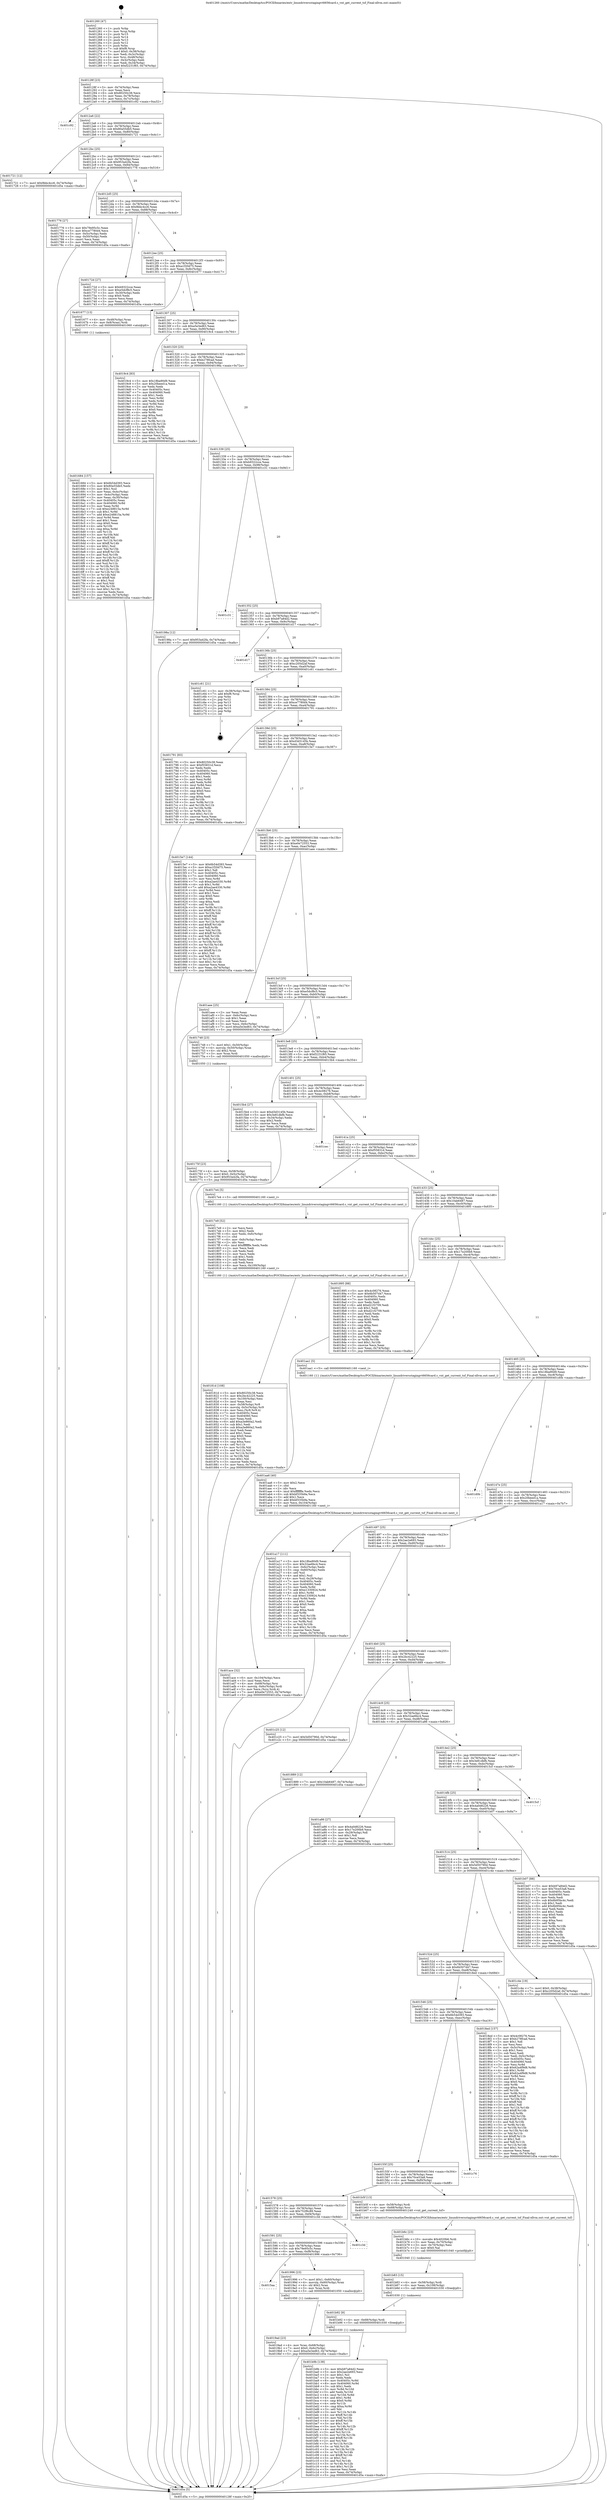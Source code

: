 digraph "0x401260" {
  label = "0x401260 (/mnt/c/Users/mathe/Desktop/tcc/POCII/binaries/extr_linuxdriversstagingvt6656card.c_vnt_get_current_tsf_Final-ollvm.out::main(0))"
  labelloc = "t"
  node[shape=record]

  Entry [label="",width=0.3,height=0.3,shape=circle,fillcolor=black,style=filled]
  "0x40128f" [label="{
     0x40128f [23]\l
     | [instrs]\l
     &nbsp;&nbsp;0x40128f \<+3\>: mov -0x74(%rbp),%eax\l
     &nbsp;&nbsp;0x401292 \<+2\>: mov %eax,%ecx\l
     &nbsp;&nbsp;0x401294 \<+6\>: sub $0x80250c38,%ecx\l
     &nbsp;&nbsp;0x40129a \<+3\>: mov %eax,-0x78(%rbp)\l
     &nbsp;&nbsp;0x40129d \<+3\>: mov %ecx,-0x7c(%rbp)\l
     &nbsp;&nbsp;0x4012a0 \<+6\>: je 0000000000401c92 \<main+0xa32\>\l
  }"]
  "0x401c92" [label="{
     0x401c92\l
  }", style=dashed]
  "0x4012a6" [label="{
     0x4012a6 [22]\l
     | [instrs]\l
     &nbsp;&nbsp;0x4012a6 \<+5\>: jmp 00000000004012ab \<main+0x4b\>\l
     &nbsp;&nbsp;0x4012ab \<+3\>: mov -0x78(%rbp),%eax\l
     &nbsp;&nbsp;0x4012ae \<+5\>: sub $0x80a55db5,%eax\l
     &nbsp;&nbsp;0x4012b3 \<+3\>: mov %eax,-0x80(%rbp)\l
     &nbsp;&nbsp;0x4012b6 \<+6\>: je 0000000000401721 \<main+0x4c1\>\l
  }"]
  Exit [label="",width=0.3,height=0.3,shape=circle,fillcolor=black,style=filled,peripheries=2]
  "0x401721" [label="{
     0x401721 [12]\l
     | [instrs]\l
     &nbsp;&nbsp;0x401721 \<+7\>: movl $0x9bbc4cc6,-0x74(%rbp)\l
     &nbsp;&nbsp;0x401728 \<+5\>: jmp 0000000000401d5a \<main+0xafa\>\l
  }"]
  "0x4012bc" [label="{
     0x4012bc [25]\l
     | [instrs]\l
     &nbsp;&nbsp;0x4012bc \<+5\>: jmp 00000000004012c1 \<main+0x61\>\l
     &nbsp;&nbsp;0x4012c1 \<+3\>: mov -0x78(%rbp),%eax\l
     &nbsp;&nbsp;0x4012c4 \<+5\>: sub $0x953a42fa,%eax\l
     &nbsp;&nbsp;0x4012c9 \<+6\>: mov %eax,-0x84(%rbp)\l
     &nbsp;&nbsp;0x4012cf \<+6\>: je 0000000000401776 \<main+0x516\>\l
  }"]
  "0x401b9b" [label="{
     0x401b9b [138]\l
     | [instrs]\l
     &nbsp;&nbsp;0x401b9b \<+5\>: mov $0xb97a84d2,%eax\l
     &nbsp;&nbsp;0x401ba0 \<+5\>: mov $0x2ae2e693,%esi\l
     &nbsp;&nbsp;0x401ba5 \<+2\>: mov $0x1,%cl\l
     &nbsp;&nbsp;0x401ba7 \<+2\>: xor %edx,%edx\l
     &nbsp;&nbsp;0x401ba9 \<+8\>: mov 0x40405c,%r8d\l
     &nbsp;&nbsp;0x401bb1 \<+8\>: mov 0x404060,%r9d\l
     &nbsp;&nbsp;0x401bb9 \<+3\>: sub $0x1,%edx\l
     &nbsp;&nbsp;0x401bbc \<+3\>: mov %r8d,%r10d\l
     &nbsp;&nbsp;0x401bbf \<+3\>: add %edx,%r10d\l
     &nbsp;&nbsp;0x401bc2 \<+4\>: imul %r10d,%r8d\l
     &nbsp;&nbsp;0x401bc6 \<+4\>: and $0x1,%r8d\l
     &nbsp;&nbsp;0x401bca \<+4\>: cmp $0x0,%r8d\l
     &nbsp;&nbsp;0x401bce \<+4\>: sete %r11b\l
     &nbsp;&nbsp;0x401bd2 \<+4\>: cmp $0xa,%r9d\l
     &nbsp;&nbsp;0x401bd6 \<+3\>: setl %bl\l
     &nbsp;&nbsp;0x401bd9 \<+3\>: mov %r11b,%r14b\l
     &nbsp;&nbsp;0x401bdc \<+4\>: xor $0xff,%r14b\l
     &nbsp;&nbsp;0x401be0 \<+3\>: mov %bl,%r15b\l
     &nbsp;&nbsp;0x401be3 \<+4\>: xor $0xff,%r15b\l
     &nbsp;&nbsp;0x401be7 \<+3\>: xor $0x1,%cl\l
     &nbsp;&nbsp;0x401bea \<+3\>: mov %r14b,%r12b\l
     &nbsp;&nbsp;0x401bed \<+4\>: and $0xff,%r12b\l
     &nbsp;&nbsp;0x401bf1 \<+3\>: and %cl,%r11b\l
     &nbsp;&nbsp;0x401bf4 \<+3\>: mov %r15b,%r13b\l
     &nbsp;&nbsp;0x401bf7 \<+4\>: and $0xff,%r13b\l
     &nbsp;&nbsp;0x401bfb \<+2\>: and %cl,%bl\l
     &nbsp;&nbsp;0x401bfd \<+3\>: or %r11b,%r12b\l
     &nbsp;&nbsp;0x401c00 \<+3\>: or %bl,%r13b\l
     &nbsp;&nbsp;0x401c03 \<+3\>: xor %r13b,%r12b\l
     &nbsp;&nbsp;0x401c06 \<+3\>: or %r15b,%r14b\l
     &nbsp;&nbsp;0x401c09 \<+4\>: xor $0xff,%r14b\l
     &nbsp;&nbsp;0x401c0d \<+3\>: or $0x1,%cl\l
     &nbsp;&nbsp;0x401c10 \<+3\>: and %cl,%r14b\l
     &nbsp;&nbsp;0x401c13 \<+3\>: or %r14b,%r12b\l
     &nbsp;&nbsp;0x401c16 \<+4\>: test $0x1,%r12b\l
     &nbsp;&nbsp;0x401c1a \<+3\>: cmovne %esi,%eax\l
     &nbsp;&nbsp;0x401c1d \<+3\>: mov %eax,-0x74(%rbp)\l
     &nbsp;&nbsp;0x401c20 \<+5\>: jmp 0000000000401d5a \<main+0xafa\>\l
  }"]
  "0x401776" [label="{
     0x401776 [27]\l
     | [instrs]\l
     &nbsp;&nbsp;0x401776 \<+5\>: mov $0x79e95c5c,%eax\l
     &nbsp;&nbsp;0x40177b \<+5\>: mov $0xce7780d4,%ecx\l
     &nbsp;&nbsp;0x401780 \<+3\>: mov -0x5c(%rbp),%edx\l
     &nbsp;&nbsp;0x401783 \<+3\>: cmp -0x50(%rbp),%edx\l
     &nbsp;&nbsp;0x401786 \<+3\>: cmovl %ecx,%eax\l
     &nbsp;&nbsp;0x401789 \<+3\>: mov %eax,-0x74(%rbp)\l
     &nbsp;&nbsp;0x40178c \<+5\>: jmp 0000000000401d5a \<main+0xafa\>\l
  }"]
  "0x4012d5" [label="{
     0x4012d5 [25]\l
     | [instrs]\l
     &nbsp;&nbsp;0x4012d5 \<+5\>: jmp 00000000004012da \<main+0x7a\>\l
     &nbsp;&nbsp;0x4012da \<+3\>: mov -0x78(%rbp),%eax\l
     &nbsp;&nbsp;0x4012dd \<+5\>: sub $0x9bbc4cc6,%eax\l
     &nbsp;&nbsp;0x4012e2 \<+6\>: mov %eax,-0x88(%rbp)\l
     &nbsp;&nbsp;0x4012e8 \<+6\>: je 000000000040172d \<main+0x4cd\>\l
  }"]
  "0x401b92" [label="{
     0x401b92 [9]\l
     | [instrs]\l
     &nbsp;&nbsp;0x401b92 \<+4\>: mov -0x68(%rbp),%rdi\l
     &nbsp;&nbsp;0x401b96 \<+5\>: call 0000000000401030 \<free@plt\>\l
     | [calls]\l
     &nbsp;&nbsp;0x401030 \{1\} (unknown)\l
  }"]
  "0x40172d" [label="{
     0x40172d [27]\l
     | [instrs]\l
     &nbsp;&nbsp;0x40172d \<+5\>: mov $0xb9322cce,%eax\l
     &nbsp;&nbsp;0x401732 \<+5\>: mov $0xe5dcf8c5,%ecx\l
     &nbsp;&nbsp;0x401737 \<+3\>: mov -0x30(%rbp),%edx\l
     &nbsp;&nbsp;0x40173a \<+3\>: cmp $0x0,%edx\l
     &nbsp;&nbsp;0x40173d \<+3\>: cmove %ecx,%eax\l
     &nbsp;&nbsp;0x401740 \<+3\>: mov %eax,-0x74(%rbp)\l
     &nbsp;&nbsp;0x401743 \<+5\>: jmp 0000000000401d5a \<main+0xafa\>\l
  }"]
  "0x4012ee" [label="{
     0x4012ee [25]\l
     | [instrs]\l
     &nbsp;&nbsp;0x4012ee \<+5\>: jmp 00000000004012f3 \<main+0x93\>\l
     &nbsp;&nbsp;0x4012f3 \<+3\>: mov -0x78(%rbp),%eax\l
     &nbsp;&nbsp;0x4012f6 \<+5\>: sub $0xa1f20d75,%eax\l
     &nbsp;&nbsp;0x4012fb \<+6\>: mov %eax,-0x8c(%rbp)\l
     &nbsp;&nbsp;0x401301 \<+6\>: je 0000000000401677 \<main+0x417\>\l
  }"]
  "0x401b83" [label="{
     0x401b83 [15]\l
     | [instrs]\l
     &nbsp;&nbsp;0x401b83 \<+4\>: mov -0x58(%rbp),%rdi\l
     &nbsp;&nbsp;0x401b87 \<+6\>: mov %eax,-0x108(%rbp)\l
     &nbsp;&nbsp;0x401b8d \<+5\>: call 0000000000401030 \<free@plt\>\l
     | [calls]\l
     &nbsp;&nbsp;0x401030 \{1\} (unknown)\l
  }"]
  "0x401677" [label="{
     0x401677 [13]\l
     | [instrs]\l
     &nbsp;&nbsp;0x401677 \<+4\>: mov -0x48(%rbp),%rax\l
     &nbsp;&nbsp;0x40167b \<+4\>: mov 0x8(%rax),%rdi\l
     &nbsp;&nbsp;0x40167f \<+5\>: call 0000000000401060 \<atoi@plt\>\l
     | [calls]\l
     &nbsp;&nbsp;0x401060 \{1\} (unknown)\l
  }"]
  "0x401307" [label="{
     0x401307 [25]\l
     | [instrs]\l
     &nbsp;&nbsp;0x401307 \<+5\>: jmp 000000000040130c \<main+0xac\>\l
     &nbsp;&nbsp;0x40130c \<+3\>: mov -0x78(%rbp),%eax\l
     &nbsp;&nbsp;0x40130f \<+5\>: sub $0xa5e3ed63,%eax\l
     &nbsp;&nbsp;0x401314 \<+6\>: mov %eax,-0x90(%rbp)\l
     &nbsp;&nbsp;0x40131a \<+6\>: je 00000000004019c4 \<main+0x764\>\l
  }"]
  "0x401b6c" [label="{
     0x401b6c [23]\l
     | [instrs]\l
     &nbsp;&nbsp;0x401b6c \<+10\>: movabs $0x4020b6,%rdi\l
     &nbsp;&nbsp;0x401b76 \<+3\>: mov %eax,-0x70(%rbp)\l
     &nbsp;&nbsp;0x401b79 \<+3\>: mov -0x70(%rbp),%esi\l
     &nbsp;&nbsp;0x401b7c \<+2\>: mov $0x0,%al\l
     &nbsp;&nbsp;0x401b7e \<+5\>: call 0000000000401040 \<printf@plt\>\l
     | [calls]\l
     &nbsp;&nbsp;0x401040 \{1\} (unknown)\l
  }"]
  "0x4019c4" [label="{
     0x4019c4 [83]\l
     | [instrs]\l
     &nbsp;&nbsp;0x4019c4 \<+5\>: mov $0x18ba90d9,%eax\l
     &nbsp;&nbsp;0x4019c9 \<+5\>: mov $0x20beed1a,%ecx\l
     &nbsp;&nbsp;0x4019ce \<+2\>: xor %edx,%edx\l
     &nbsp;&nbsp;0x4019d0 \<+7\>: mov 0x40405c,%esi\l
     &nbsp;&nbsp;0x4019d7 \<+7\>: mov 0x404060,%edi\l
     &nbsp;&nbsp;0x4019de \<+3\>: sub $0x1,%edx\l
     &nbsp;&nbsp;0x4019e1 \<+3\>: mov %esi,%r8d\l
     &nbsp;&nbsp;0x4019e4 \<+3\>: add %edx,%r8d\l
     &nbsp;&nbsp;0x4019e7 \<+4\>: imul %r8d,%esi\l
     &nbsp;&nbsp;0x4019eb \<+3\>: and $0x1,%esi\l
     &nbsp;&nbsp;0x4019ee \<+3\>: cmp $0x0,%esi\l
     &nbsp;&nbsp;0x4019f1 \<+4\>: sete %r9b\l
     &nbsp;&nbsp;0x4019f5 \<+3\>: cmp $0xa,%edi\l
     &nbsp;&nbsp;0x4019f8 \<+4\>: setl %r10b\l
     &nbsp;&nbsp;0x4019fc \<+3\>: mov %r9b,%r11b\l
     &nbsp;&nbsp;0x4019ff \<+3\>: and %r10b,%r11b\l
     &nbsp;&nbsp;0x401a02 \<+3\>: xor %r10b,%r9b\l
     &nbsp;&nbsp;0x401a05 \<+3\>: or %r9b,%r11b\l
     &nbsp;&nbsp;0x401a08 \<+4\>: test $0x1,%r11b\l
     &nbsp;&nbsp;0x401a0c \<+3\>: cmovne %ecx,%eax\l
     &nbsp;&nbsp;0x401a0f \<+3\>: mov %eax,-0x74(%rbp)\l
     &nbsp;&nbsp;0x401a12 \<+5\>: jmp 0000000000401d5a \<main+0xafa\>\l
  }"]
  "0x401320" [label="{
     0x401320 [25]\l
     | [instrs]\l
     &nbsp;&nbsp;0x401320 \<+5\>: jmp 0000000000401325 \<main+0xc5\>\l
     &nbsp;&nbsp;0x401325 \<+3\>: mov -0x78(%rbp),%eax\l
     &nbsp;&nbsp;0x401328 \<+5\>: sub $0xb278fcad,%eax\l
     &nbsp;&nbsp;0x40132d \<+6\>: mov %eax,-0x94(%rbp)\l
     &nbsp;&nbsp;0x401333 \<+6\>: je 000000000040198a \<main+0x72a\>\l
  }"]
  "0x401ace" [label="{
     0x401ace [32]\l
     | [instrs]\l
     &nbsp;&nbsp;0x401ace \<+6\>: mov -0x104(%rbp),%ecx\l
     &nbsp;&nbsp;0x401ad4 \<+3\>: imul %eax,%ecx\l
     &nbsp;&nbsp;0x401ad7 \<+4\>: mov -0x68(%rbp),%rsi\l
     &nbsp;&nbsp;0x401adb \<+4\>: movslq -0x6c(%rbp),%rdi\l
     &nbsp;&nbsp;0x401adf \<+3\>: mov %ecx,(%rsi,%rdi,4)\l
     &nbsp;&nbsp;0x401ae2 \<+7\>: movl $0xe0e72553,-0x74(%rbp)\l
     &nbsp;&nbsp;0x401ae9 \<+5\>: jmp 0000000000401d5a \<main+0xafa\>\l
  }"]
  "0x40198a" [label="{
     0x40198a [12]\l
     | [instrs]\l
     &nbsp;&nbsp;0x40198a \<+7\>: movl $0x953a42fa,-0x74(%rbp)\l
     &nbsp;&nbsp;0x401991 \<+5\>: jmp 0000000000401d5a \<main+0xafa\>\l
  }"]
  "0x401339" [label="{
     0x401339 [25]\l
     | [instrs]\l
     &nbsp;&nbsp;0x401339 \<+5\>: jmp 000000000040133e \<main+0xde\>\l
     &nbsp;&nbsp;0x40133e \<+3\>: mov -0x78(%rbp),%eax\l
     &nbsp;&nbsp;0x401341 \<+5\>: sub $0xb9322cce,%eax\l
     &nbsp;&nbsp;0x401346 \<+6\>: mov %eax,-0x98(%rbp)\l
     &nbsp;&nbsp;0x40134c \<+6\>: je 0000000000401c31 \<main+0x9d1\>\l
  }"]
  "0x401aa6" [label="{
     0x401aa6 [40]\l
     | [instrs]\l
     &nbsp;&nbsp;0x401aa6 \<+5\>: mov $0x2,%ecx\l
     &nbsp;&nbsp;0x401aab \<+1\>: cltd\l
     &nbsp;&nbsp;0x401aac \<+2\>: idiv %ecx\l
     &nbsp;&nbsp;0x401aae \<+6\>: imul $0xfffffffe,%edx,%ecx\l
     &nbsp;&nbsp;0x401ab4 \<+6\>: sub $0xbf335b9a,%ecx\l
     &nbsp;&nbsp;0x401aba \<+3\>: add $0x1,%ecx\l
     &nbsp;&nbsp;0x401abd \<+6\>: add $0xbf335b9a,%ecx\l
     &nbsp;&nbsp;0x401ac3 \<+6\>: mov %ecx,-0x104(%rbp)\l
     &nbsp;&nbsp;0x401ac9 \<+5\>: call 0000000000401160 \<next_i\>\l
     | [calls]\l
     &nbsp;&nbsp;0x401160 \{1\} (/mnt/c/Users/mathe/Desktop/tcc/POCII/binaries/extr_linuxdriversstagingvt6656card.c_vnt_get_current_tsf_Final-ollvm.out::next_i)\l
  }"]
  "0x401c31" [label="{
     0x401c31\l
  }", style=dashed]
  "0x401352" [label="{
     0x401352 [25]\l
     | [instrs]\l
     &nbsp;&nbsp;0x401352 \<+5\>: jmp 0000000000401357 \<main+0xf7\>\l
     &nbsp;&nbsp;0x401357 \<+3\>: mov -0x78(%rbp),%eax\l
     &nbsp;&nbsp;0x40135a \<+5\>: sub $0xb97a84d2,%eax\l
     &nbsp;&nbsp;0x40135f \<+6\>: mov %eax,-0x9c(%rbp)\l
     &nbsp;&nbsp;0x401365 \<+6\>: je 0000000000401d17 \<main+0xab7\>\l
  }"]
  "0x4019ad" [label="{
     0x4019ad [23]\l
     | [instrs]\l
     &nbsp;&nbsp;0x4019ad \<+4\>: mov %rax,-0x68(%rbp)\l
     &nbsp;&nbsp;0x4019b1 \<+7\>: movl $0x0,-0x6c(%rbp)\l
     &nbsp;&nbsp;0x4019b8 \<+7\>: movl $0xa5e3ed63,-0x74(%rbp)\l
     &nbsp;&nbsp;0x4019bf \<+5\>: jmp 0000000000401d5a \<main+0xafa\>\l
  }"]
  "0x401d17" [label="{
     0x401d17\l
  }", style=dashed]
  "0x40136b" [label="{
     0x40136b [25]\l
     | [instrs]\l
     &nbsp;&nbsp;0x40136b \<+5\>: jmp 0000000000401370 \<main+0x110\>\l
     &nbsp;&nbsp;0x401370 \<+3\>: mov -0x78(%rbp),%eax\l
     &nbsp;&nbsp;0x401373 \<+5\>: sub $0xc205d2af,%eax\l
     &nbsp;&nbsp;0x401378 \<+6\>: mov %eax,-0xa0(%rbp)\l
     &nbsp;&nbsp;0x40137e \<+6\>: je 0000000000401c61 \<main+0xa01\>\l
  }"]
  "0x4015aa" [label="{
     0x4015aa\l
  }", style=dashed]
  "0x401c61" [label="{
     0x401c61 [21]\l
     | [instrs]\l
     &nbsp;&nbsp;0x401c61 \<+3\>: mov -0x38(%rbp),%eax\l
     &nbsp;&nbsp;0x401c64 \<+7\>: add $0xf8,%rsp\l
     &nbsp;&nbsp;0x401c6b \<+1\>: pop %rbx\l
     &nbsp;&nbsp;0x401c6c \<+2\>: pop %r12\l
     &nbsp;&nbsp;0x401c6e \<+2\>: pop %r13\l
     &nbsp;&nbsp;0x401c70 \<+2\>: pop %r14\l
     &nbsp;&nbsp;0x401c72 \<+2\>: pop %r15\l
     &nbsp;&nbsp;0x401c74 \<+1\>: pop %rbp\l
     &nbsp;&nbsp;0x401c75 \<+1\>: ret\l
  }"]
  "0x401384" [label="{
     0x401384 [25]\l
     | [instrs]\l
     &nbsp;&nbsp;0x401384 \<+5\>: jmp 0000000000401389 \<main+0x129\>\l
     &nbsp;&nbsp;0x401389 \<+3\>: mov -0x78(%rbp),%eax\l
     &nbsp;&nbsp;0x40138c \<+5\>: sub $0xce7780d4,%eax\l
     &nbsp;&nbsp;0x401391 \<+6\>: mov %eax,-0xa4(%rbp)\l
     &nbsp;&nbsp;0x401397 \<+6\>: je 0000000000401791 \<main+0x531\>\l
  }"]
  "0x401996" [label="{
     0x401996 [23]\l
     | [instrs]\l
     &nbsp;&nbsp;0x401996 \<+7\>: movl $0x1,-0x60(%rbp)\l
     &nbsp;&nbsp;0x40199d \<+4\>: movslq -0x60(%rbp),%rax\l
     &nbsp;&nbsp;0x4019a1 \<+4\>: shl $0x2,%rax\l
     &nbsp;&nbsp;0x4019a5 \<+3\>: mov %rax,%rdi\l
     &nbsp;&nbsp;0x4019a8 \<+5\>: call 0000000000401050 \<malloc@plt\>\l
     | [calls]\l
     &nbsp;&nbsp;0x401050 \{1\} (unknown)\l
  }"]
  "0x401791" [label="{
     0x401791 [83]\l
     | [instrs]\l
     &nbsp;&nbsp;0x401791 \<+5\>: mov $0x80250c38,%eax\l
     &nbsp;&nbsp;0x401796 \<+5\>: mov $0xf55831d,%ecx\l
     &nbsp;&nbsp;0x40179b \<+2\>: xor %edx,%edx\l
     &nbsp;&nbsp;0x40179d \<+7\>: mov 0x40405c,%esi\l
     &nbsp;&nbsp;0x4017a4 \<+7\>: mov 0x404060,%edi\l
     &nbsp;&nbsp;0x4017ab \<+3\>: sub $0x1,%edx\l
     &nbsp;&nbsp;0x4017ae \<+3\>: mov %esi,%r8d\l
     &nbsp;&nbsp;0x4017b1 \<+3\>: add %edx,%r8d\l
     &nbsp;&nbsp;0x4017b4 \<+4\>: imul %r8d,%esi\l
     &nbsp;&nbsp;0x4017b8 \<+3\>: and $0x1,%esi\l
     &nbsp;&nbsp;0x4017bb \<+3\>: cmp $0x0,%esi\l
     &nbsp;&nbsp;0x4017be \<+4\>: sete %r9b\l
     &nbsp;&nbsp;0x4017c2 \<+3\>: cmp $0xa,%edi\l
     &nbsp;&nbsp;0x4017c5 \<+4\>: setl %r10b\l
     &nbsp;&nbsp;0x4017c9 \<+3\>: mov %r9b,%r11b\l
     &nbsp;&nbsp;0x4017cc \<+3\>: and %r10b,%r11b\l
     &nbsp;&nbsp;0x4017cf \<+3\>: xor %r10b,%r9b\l
     &nbsp;&nbsp;0x4017d2 \<+3\>: or %r9b,%r11b\l
     &nbsp;&nbsp;0x4017d5 \<+4\>: test $0x1,%r11b\l
     &nbsp;&nbsp;0x4017d9 \<+3\>: cmovne %ecx,%eax\l
     &nbsp;&nbsp;0x4017dc \<+3\>: mov %eax,-0x74(%rbp)\l
     &nbsp;&nbsp;0x4017df \<+5\>: jmp 0000000000401d5a \<main+0xafa\>\l
  }"]
  "0x40139d" [label="{
     0x40139d [25]\l
     | [instrs]\l
     &nbsp;&nbsp;0x40139d \<+5\>: jmp 00000000004013a2 \<main+0x142\>\l
     &nbsp;&nbsp;0x4013a2 \<+3\>: mov -0x78(%rbp),%eax\l
     &nbsp;&nbsp;0x4013a5 \<+5\>: sub $0xd3d3145b,%eax\l
     &nbsp;&nbsp;0x4013aa \<+6\>: mov %eax,-0xa8(%rbp)\l
     &nbsp;&nbsp;0x4013b0 \<+6\>: je 00000000004015e7 \<main+0x387\>\l
  }"]
  "0x401591" [label="{
     0x401591 [25]\l
     | [instrs]\l
     &nbsp;&nbsp;0x401591 \<+5\>: jmp 0000000000401596 \<main+0x336\>\l
     &nbsp;&nbsp;0x401596 \<+3\>: mov -0x78(%rbp),%eax\l
     &nbsp;&nbsp;0x401599 \<+5\>: sub $0x79e95c5c,%eax\l
     &nbsp;&nbsp;0x40159e \<+6\>: mov %eax,-0xf8(%rbp)\l
     &nbsp;&nbsp;0x4015a4 \<+6\>: je 0000000000401996 \<main+0x736\>\l
  }"]
  "0x4015e7" [label="{
     0x4015e7 [144]\l
     | [instrs]\l
     &nbsp;&nbsp;0x4015e7 \<+5\>: mov $0x6b54d393,%eax\l
     &nbsp;&nbsp;0x4015ec \<+5\>: mov $0xa1f20d75,%ecx\l
     &nbsp;&nbsp;0x4015f1 \<+2\>: mov $0x1,%dl\l
     &nbsp;&nbsp;0x4015f3 \<+7\>: mov 0x40405c,%esi\l
     &nbsp;&nbsp;0x4015fa \<+7\>: mov 0x404060,%edi\l
     &nbsp;&nbsp;0x401601 \<+3\>: mov %esi,%r8d\l
     &nbsp;&nbsp;0x401604 \<+7\>: sub $0xa2ae4330,%r8d\l
     &nbsp;&nbsp;0x40160b \<+4\>: sub $0x1,%r8d\l
     &nbsp;&nbsp;0x40160f \<+7\>: add $0xa2ae4330,%r8d\l
     &nbsp;&nbsp;0x401616 \<+4\>: imul %r8d,%esi\l
     &nbsp;&nbsp;0x40161a \<+3\>: and $0x1,%esi\l
     &nbsp;&nbsp;0x40161d \<+3\>: cmp $0x0,%esi\l
     &nbsp;&nbsp;0x401620 \<+4\>: sete %r9b\l
     &nbsp;&nbsp;0x401624 \<+3\>: cmp $0xa,%edi\l
     &nbsp;&nbsp;0x401627 \<+4\>: setl %r10b\l
     &nbsp;&nbsp;0x40162b \<+3\>: mov %r9b,%r11b\l
     &nbsp;&nbsp;0x40162e \<+4\>: xor $0xff,%r11b\l
     &nbsp;&nbsp;0x401632 \<+3\>: mov %r10b,%bl\l
     &nbsp;&nbsp;0x401635 \<+3\>: xor $0xff,%bl\l
     &nbsp;&nbsp;0x401638 \<+3\>: xor $0x1,%dl\l
     &nbsp;&nbsp;0x40163b \<+3\>: mov %r11b,%r14b\l
     &nbsp;&nbsp;0x40163e \<+4\>: and $0xff,%r14b\l
     &nbsp;&nbsp;0x401642 \<+3\>: and %dl,%r9b\l
     &nbsp;&nbsp;0x401645 \<+3\>: mov %bl,%r15b\l
     &nbsp;&nbsp;0x401648 \<+4\>: and $0xff,%r15b\l
     &nbsp;&nbsp;0x40164c \<+3\>: and %dl,%r10b\l
     &nbsp;&nbsp;0x40164f \<+3\>: or %r9b,%r14b\l
     &nbsp;&nbsp;0x401652 \<+3\>: or %r10b,%r15b\l
     &nbsp;&nbsp;0x401655 \<+3\>: xor %r15b,%r14b\l
     &nbsp;&nbsp;0x401658 \<+3\>: or %bl,%r11b\l
     &nbsp;&nbsp;0x40165b \<+4\>: xor $0xff,%r11b\l
     &nbsp;&nbsp;0x40165f \<+3\>: or $0x1,%dl\l
     &nbsp;&nbsp;0x401662 \<+3\>: and %dl,%r11b\l
     &nbsp;&nbsp;0x401665 \<+3\>: or %r11b,%r14b\l
     &nbsp;&nbsp;0x401668 \<+4\>: test $0x1,%r14b\l
     &nbsp;&nbsp;0x40166c \<+3\>: cmovne %ecx,%eax\l
     &nbsp;&nbsp;0x40166f \<+3\>: mov %eax,-0x74(%rbp)\l
     &nbsp;&nbsp;0x401672 \<+5\>: jmp 0000000000401d5a \<main+0xafa\>\l
  }"]
  "0x4013b6" [label="{
     0x4013b6 [25]\l
     | [instrs]\l
     &nbsp;&nbsp;0x4013b6 \<+5\>: jmp 00000000004013bb \<main+0x15b\>\l
     &nbsp;&nbsp;0x4013bb \<+3\>: mov -0x78(%rbp),%eax\l
     &nbsp;&nbsp;0x4013be \<+5\>: sub $0xe0e72553,%eax\l
     &nbsp;&nbsp;0x4013c3 \<+6\>: mov %eax,-0xac(%rbp)\l
     &nbsp;&nbsp;0x4013c9 \<+6\>: je 0000000000401aee \<main+0x88e\>\l
  }"]
  "0x401c3d" [label="{
     0x401c3d\l
  }", style=dashed]
  "0x401aee" [label="{
     0x401aee [25]\l
     | [instrs]\l
     &nbsp;&nbsp;0x401aee \<+2\>: xor %eax,%eax\l
     &nbsp;&nbsp;0x401af0 \<+3\>: mov -0x6c(%rbp),%ecx\l
     &nbsp;&nbsp;0x401af3 \<+3\>: sub $0x1,%eax\l
     &nbsp;&nbsp;0x401af6 \<+2\>: sub %eax,%ecx\l
     &nbsp;&nbsp;0x401af8 \<+3\>: mov %ecx,-0x6c(%rbp)\l
     &nbsp;&nbsp;0x401afb \<+7\>: movl $0xa5e3ed63,-0x74(%rbp)\l
     &nbsp;&nbsp;0x401b02 \<+5\>: jmp 0000000000401d5a \<main+0xafa\>\l
  }"]
  "0x4013cf" [label="{
     0x4013cf [25]\l
     | [instrs]\l
     &nbsp;&nbsp;0x4013cf \<+5\>: jmp 00000000004013d4 \<main+0x174\>\l
     &nbsp;&nbsp;0x4013d4 \<+3\>: mov -0x78(%rbp),%eax\l
     &nbsp;&nbsp;0x4013d7 \<+5\>: sub $0xe5dcf8c5,%eax\l
     &nbsp;&nbsp;0x4013dc \<+6\>: mov %eax,-0xb0(%rbp)\l
     &nbsp;&nbsp;0x4013e2 \<+6\>: je 0000000000401748 \<main+0x4e8\>\l
  }"]
  "0x401578" [label="{
     0x401578 [25]\l
     | [instrs]\l
     &nbsp;&nbsp;0x401578 \<+5\>: jmp 000000000040157d \<main+0x31d\>\l
     &nbsp;&nbsp;0x40157d \<+3\>: mov -0x78(%rbp),%eax\l
     &nbsp;&nbsp;0x401580 \<+5\>: sub $0x752f6c89,%eax\l
     &nbsp;&nbsp;0x401585 \<+6\>: mov %eax,-0xf4(%rbp)\l
     &nbsp;&nbsp;0x40158b \<+6\>: je 0000000000401c3d \<main+0x9dd\>\l
  }"]
  "0x401748" [label="{
     0x401748 [23]\l
     | [instrs]\l
     &nbsp;&nbsp;0x401748 \<+7\>: movl $0x1,-0x50(%rbp)\l
     &nbsp;&nbsp;0x40174f \<+4\>: movslq -0x50(%rbp),%rax\l
     &nbsp;&nbsp;0x401753 \<+4\>: shl $0x2,%rax\l
     &nbsp;&nbsp;0x401757 \<+3\>: mov %rax,%rdi\l
     &nbsp;&nbsp;0x40175a \<+5\>: call 0000000000401050 \<malloc@plt\>\l
     | [calls]\l
     &nbsp;&nbsp;0x401050 \{1\} (unknown)\l
  }"]
  "0x4013e8" [label="{
     0x4013e8 [25]\l
     | [instrs]\l
     &nbsp;&nbsp;0x4013e8 \<+5\>: jmp 00000000004013ed \<main+0x18d\>\l
     &nbsp;&nbsp;0x4013ed \<+3\>: mov -0x78(%rbp),%eax\l
     &nbsp;&nbsp;0x4013f0 \<+5\>: sub $0xf2231f65,%eax\l
     &nbsp;&nbsp;0x4013f5 \<+6\>: mov %eax,-0xb4(%rbp)\l
     &nbsp;&nbsp;0x4013fb \<+6\>: je 00000000004015b4 \<main+0x354\>\l
  }"]
  "0x401b5f" [label="{
     0x401b5f [13]\l
     | [instrs]\l
     &nbsp;&nbsp;0x401b5f \<+4\>: mov -0x58(%rbp),%rdi\l
     &nbsp;&nbsp;0x401b63 \<+4\>: mov -0x68(%rbp),%rsi\l
     &nbsp;&nbsp;0x401b67 \<+5\>: call 0000000000401240 \<vnt_get_current_tsf\>\l
     | [calls]\l
     &nbsp;&nbsp;0x401240 \{1\} (/mnt/c/Users/mathe/Desktop/tcc/POCII/binaries/extr_linuxdriversstagingvt6656card.c_vnt_get_current_tsf_Final-ollvm.out::vnt_get_current_tsf)\l
  }"]
  "0x4015b4" [label="{
     0x4015b4 [27]\l
     | [instrs]\l
     &nbsp;&nbsp;0x4015b4 \<+5\>: mov $0xd3d3145b,%eax\l
     &nbsp;&nbsp;0x4015b9 \<+5\>: mov $0x3e81dbfb,%ecx\l
     &nbsp;&nbsp;0x4015be \<+3\>: mov -0x34(%rbp),%edx\l
     &nbsp;&nbsp;0x4015c1 \<+3\>: cmp $0x2,%edx\l
     &nbsp;&nbsp;0x4015c4 \<+3\>: cmovne %ecx,%eax\l
     &nbsp;&nbsp;0x4015c7 \<+3\>: mov %eax,-0x74(%rbp)\l
     &nbsp;&nbsp;0x4015ca \<+5\>: jmp 0000000000401d5a \<main+0xafa\>\l
  }"]
  "0x401401" [label="{
     0x401401 [25]\l
     | [instrs]\l
     &nbsp;&nbsp;0x401401 \<+5\>: jmp 0000000000401406 \<main+0x1a6\>\l
     &nbsp;&nbsp;0x401406 \<+3\>: mov -0x78(%rbp),%eax\l
     &nbsp;&nbsp;0x401409 \<+5\>: sub $0x4c08276,%eax\l
     &nbsp;&nbsp;0x40140e \<+6\>: mov %eax,-0xb8(%rbp)\l
     &nbsp;&nbsp;0x401414 \<+6\>: je 0000000000401cec \<main+0xa8c\>\l
  }"]
  "0x401d5a" [label="{
     0x401d5a [5]\l
     | [instrs]\l
     &nbsp;&nbsp;0x401d5a \<+5\>: jmp 000000000040128f \<main+0x2f\>\l
  }"]
  "0x401260" [label="{
     0x401260 [47]\l
     | [instrs]\l
     &nbsp;&nbsp;0x401260 \<+1\>: push %rbp\l
     &nbsp;&nbsp;0x401261 \<+3\>: mov %rsp,%rbp\l
     &nbsp;&nbsp;0x401264 \<+2\>: push %r15\l
     &nbsp;&nbsp;0x401266 \<+2\>: push %r14\l
     &nbsp;&nbsp;0x401268 \<+2\>: push %r13\l
     &nbsp;&nbsp;0x40126a \<+2\>: push %r12\l
     &nbsp;&nbsp;0x40126c \<+1\>: push %rbx\l
     &nbsp;&nbsp;0x40126d \<+7\>: sub $0xf8,%rsp\l
     &nbsp;&nbsp;0x401274 \<+7\>: movl $0x0,-0x38(%rbp)\l
     &nbsp;&nbsp;0x40127b \<+3\>: mov %edi,-0x3c(%rbp)\l
     &nbsp;&nbsp;0x40127e \<+4\>: mov %rsi,-0x48(%rbp)\l
     &nbsp;&nbsp;0x401282 \<+3\>: mov -0x3c(%rbp),%edi\l
     &nbsp;&nbsp;0x401285 \<+3\>: mov %edi,-0x34(%rbp)\l
     &nbsp;&nbsp;0x401288 \<+7\>: movl $0xf2231f65,-0x74(%rbp)\l
  }"]
  "0x401684" [label="{
     0x401684 [157]\l
     | [instrs]\l
     &nbsp;&nbsp;0x401684 \<+5\>: mov $0x6b54d393,%ecx\l
     &nbsp;&nbsp;0x401689 \<+5\>: mov $0x80a55db5,%edx\l
     &nbsp;&nbsp;0x40168e \<+3\>: mov $0x1,%sil\l
     &nbsp;&nbsp;0x401691 \<+3\>: mov %eax,-0x4c(%rbp)\l
     &nbsp;&nbsp;0x401694 \<+3\>: mov -0x4c(%rbp),%eax\l
     &nbsp;&nbsp;0x401697 \<+3\>: mov %eax,-0x30(%rbp)\l
     &nbsp;&nbsp;0x40169a \<+7\>: mov 0x40405c,%eax\l
     &nbsp;&nbsp;0x4016a1 \<+8\>: mov 0x404060,%r8d\l
     &nbsp;&nbsp;0x4016a9 \<+3\>: mov %eax,%r9d\l
     &nbsp;&nbsp;0x4016ac \<+7\>: sub $0xe248815a,%r9d\l
     &nbsp;&nbsp;0x4016b3 \<+4\>: sub $0x1,%r9d\l
     &nbsp;&nbsp;0x4016b7 \<+7\>: add $0xe248815a,%r9d\l
     &nbsp;&nbsp;0x4016be \<+4\>: imul %r9d,%eax\l
     &nbsp;&nbsp;0x4016c2 \<+3\>: and $0x1,%eax\l
     &nbsp;&nbsp;0x4016c5 \<+3\>: cmp $0x0,%eax\l
     &nbsp;&nbsp;0x4016c8 \<+4\>: sete %r10b\l
     &nbsp;&nbsp;0x4016cc \<+4\>: cmp $0xa,%r8d\l
     &nbsp;&nbsp;0x4016d0 \<+4\>: setl %r11b\l
     &nbsp;&nbsp;0x4016d4 \<+3\>: mov %r10b,%bl\l
     &nbsp;&nbsp;0x4016d7 \<+3\>: xor $0xff,%bl\l
     &nbsp;&nbsp;0x4016da \<+3\>: mov %r11b,%r14b\l
     &nbsp;&nbsp;0x4016dd \<+4\>: xor $0xff,%r14b\l
     &nbsp;&nbsp;0x4016e1 \<+4\>: xor $0x1,%sil\l
     &nbsp;&nbsp;0x4016e5 \<+3\>: mov %bl,%r15b\l
     &nbsp;&nbsp;0x4016e8 \<+4\>: and $0xff,%r15b\l
     &nbsp;&nbsp;0x4016ec \<+3\>: and %sil,%r10b\l
     &nbsp;&nbsp;0x4016ef \<+3\>: mov %r14b,%r12b\l
     &nbsp;&nbsp;0x4016f2 \<+4\>: and $0xff,%r12b\l
     &nbsp;&nbsp;0x4016f6 \<+3\>: and %sil,%r11b\l
     &nbsp;&nbsp;0x4016f9 \<+3\>: or %r10b,%r15b\l
     &nbsp;&nbsp;0x4016fc \<+3\>: or %r11b,%r12b\l
     &nbsp;&nbsp;0x4016ff \<+3\>: xor %r12b,%r15b\l
     &nbsp;&nbsp;0x401702 \<+3\>: or %r14b,%bl\l
     &nbsp;&nbsp;0x401705 \<+3\>: xor $0xff,%bl\l
     &nbsp;&nbsp;0x401708 \<+4\>: or $0x1,%sil\l
     &nbsp;&nbsp;0x40170c \<+3\>: and %sil,%bl\l
     &nbsp;&nbsp;0x40170f \<+3\>: or %bl,%r15b\l
     &nbsp;&nbsp;0x401712 \<+4\>: test $0x1,%r15b\l
     &nbsp;&nbsp;0x401716 \<+3\>: cmovne %edx,%ecx\l
     &nbsp;&nbsp;0x401719 \<+3\>: mov %ecx,-0x74(%rbp)\l
     &nbsp;&nbsp;0x40171c \<+5\>: jmp 0000000000401d5a \<main+0xafa\>\l
  }"]
  "0x40175f" [label="{
     0x40175f [23]\l
     | [instrs]\l
     &nbsp;&nbsp;0x40175f \<+4\>: mov %rax,-0x58(%rbp)\l
     &nbsp;&nbsp;0x401763 \<+7\>: movl $0x0,-0x5c(%rbp)\l
     &nbsp;&nbsp;0x40176a \<+7\>: movl $0x953a42fa,-0x74(%rbp)\l
     &nbsp;&nbsp;0x401771 \<+5\>: jmp 0000000000401d5a \<main+0xafa\>\l
  }"]
  "0x40155f" [label="{
     0x40155f [25]\l
     | [instrs]\l
     &nbsp;&nbsp;0x40155f \<+5\>: jmp 0000000000401564 \<main+0x304\>\l
     &nbsp;&nbsp;0x401564 \<+3\>: mov -0x78(%rbp),%eax\l
     &nbsp;&nbsp;0x401567 \<+5\>: sub $0x70ce53a8,%eax\l
     &nbsp;&nbsp;0x40156c \<+6\>: mov %eax,-0xf0(%rbp)\l
     &nbsp;&nbsp;0x401572 \<+6\>: je 0000000000401b5f \<main+0x8ff\>\l
  }"]
  "0x401cec" [label="{
     0x401cec\l
  }", style=dashed]
  "0x40141a" [label="{
     0x40141a [25]\l
     | [instrs]\l
     &nbsp;&nbsp;0x40141a \<+5\>: jmp 000000000040141f \<main+0x1bf\>\l
     &nbsp;&nbsp;0x40141f \<+3\>: mov -0x78(%rbp),%eax\l
     &nbsp;&nbsp;0x401422 \<+5\>: sub $0xf55831d,%eax\l
     &nbsp;&nbsp;0x401427 \<+6\>: mov %eax,-0xbc(%rbp)\l
     &nbsp;&nbsp;0x40142d \<+6\>: je 00000000004017e4 \<main+0x584\>\l
  }"]
  "0x401c76" [label="{
     0x401c76\l
  }", style=dashed]
  "0x4017e4" [label="{
     0x4017e4 [5]\l
     | [instrs]\l
     &nbsp;&nbsp;0x4017e4 \<+5\>: call 0000000000401160 \<next_i\>\l
     | [calls]\l
     &nbsp;&nbsp;0x401160 \{1\} (/mnt/c/Users/mathe/Desktop/tcc/POCII/binaries/extr_linuxdriversstagingvt6656card.c_vnt_get_current_tsf_Final-ollvm.out::next_i)\l
  }"]
  "0x401433" [label="{
     0x401433 [25]\l
     | [instrs]\l
     &nbsp;&nbsp;0x401433 \<+5\>: jmp 0000000000401438 \<main+0x1d8\>\l
     &nbsp;&nbsp;0x401438 \<+3\>: mov -0x78(%rbp),%eax\l
     &nbsp;&nbsp;0x40143b \<+5\>: sub $0x10ab6487,%eax\l
     &nbsp;&nbsp;0x401440 \<+6\>: mov %eax,-0xc0(%rbp)\l
     &nbsp;&nbsp;0x401446 \<+6\>: je 0000000000401895 \<main+0x635\>\l
  }"]
  "0x4017e9" [label="{
     0x4017e9 [52]\l
     | [instrs]\l
     &nbsp;&nbsp;0x4017e9 \<+2\>: xor %ecx,%ecx\l
     &nbsp;&nbsp;0x4017eb \<+5\>: mov $0x2,%edx\l
     &nbsp;&nbsp;0x4017f0 \<+6\>: mov %edx,-0xfc(%rbp)\l
     &nbsp;&nbsp;0x4017f6 \<+1\>: cltd\l
     &nbsp;&nbsp;0x4017f7 \<+6\>: mov -0xfc(%rbp),%esi\l
     &nbsp;&nbsp;0x4017fd \<+2\>: idiv %esi\l
     &nbsp;&nbsp;0x4017ff \<+6\>: imul $0xfffffffe,%edx,%edx\l
     &nbsp;&nbsp;0x401805 \<+2\>: mov %ecx,%edi\l
     &nbsp;&nbsp;0x401807 \<+2\>: sub %edx,%edi\l
     &nbsp;&nbsp;0x401809 \<+2\>: mov %ecx,%edx\l
     &nbsp;&nbsp;0x40180b \<+3\>: sub $0x1,%edx\l
     &nbsp;&nbsp;0x40180e \<+2\>: add %edx,%edi\l
     &nbsp;&nbsp;0x401810 \<+2\>: sub %edi,%ecx\l
     &nbsp;&nbsp;0x401812 \<+6\>: mov %ecx,-0x100(%rbp)\l
     &nbsp;&nbsp;0x401818 \<+5\>: call 0000000000401160 \<next_i\>\l
     | [calls]\l
     &nbsp;&nbsp;0x401160 \{1\} (/mnt/c/Users/mathe/Desktop/tcc/POCII/binaries/extr_linuxdriversstagingvt6656card.c_vnt_get_current_tsf_Final-ollvm.out::next_i)\l
  }"]
  "0x40181d" [label="{
     0x40181d [108]\l
     | [instrs]\l
     &nbsp;&nbsp;0x40181d \<+5\>: mov $0x80250c38,%ecx\l
     &nbsp;&nbsp;0x401822 \<+5\>: mov $0x2bc42225,%edx\l
     &nbsp;&nbsp;0x401827 \<+6\>: mov -0x100(%rbp),%esi\l
     &nbsp;&nbsp;0x40182d \<+3\>: imul %eax,%esi\l
     &nbsp;&nbsp;0x401830 \<+4\>: mov -0x58(%rbp),%r8\l
     &nbsp;&nbsp;0x401834 \<+4\>: movslq -0x5c(%rbp),%r9\l
     &nbsp;&nbsp;0x401838 \<+4\>: mov %esi,(%r8,%r9,4)\l
     &nbsp;&nbsp;0x40183c \<+7\>: mov 0x40405c,%eax\l
     &nbsp;&nbsp;0x401843 \<+7\>: mov 0x404060,%esi\l
     &nbsp;&nbsp;0x40184a \<+2\>: mov %eax,%edi\l
     &nbsp;&nbsp;0x40184c \<+6\>: add $0xa3e860a2,%edi\l
     &nbsp;&nbsp;0x401852 \<+3\>: sub $0x1,%edi\l
     &nbsp;&nbsp;0x401855 \<+6\>: sub $0xa3e860a2,%edi\l
     &nbsp;&nbsp;0x40185b \<+3\>: imul %edi,%eax\l
     &nbsp;&nbsp;0x40185e \<+3\>: and $0x1,%eax\l
     &nbsp;&nbsp;0x401861 \<+3\>: cmp $0x0,%eax\l
     &nbsp;&nbsp;0x401864 \<+4\>: sete %r10b\l
     &nbsp;&nbsp;0x401868 \<+3\>: cmp $0xa,%esi\l
     &nbsp;&nbsp;0x40186b \<+4\>: setl %r11b\l
     &nbsp;&nbsp;0x40186f \<+3\>: mov %r10b,%bl\l
     &nbsp;&nbsp;0x401872 \<+3\>: and %r11b,%bl\l
     &nbsp;&nbsp;0x401875 \<+3\>: xor %r11b,%r10b\l
     &nbsp;&nbsp;0x401878 \<+3\>: or %r10b,%bl\l
     &nbsp;&nbsp;0x40187b \<+3\>: test $0x1,%bl\l
     &nbsp;&nbsp;0x40187e \<+3\>: cmovne %edx,%ecx\l
     &nbsp;&nbsp;0x401881 \<+3\>: mov %ecx,-0x74(%rbp)\l
     &nbsp;&nbsp;0x401884 \<+5\>: jmp 0000000000401d5a \<main+0xafa\>\l
  }"]
  "0x401546" [label="{
     0x401546 [25]\l
     | [instrs]\l
     &nbsp;&nbsp;0x401546 \<+5\>: jmp 000000000040154b \<main+0x2eb\>\l
     &nbsp;&nbsp;0x40154b \<+3\>: mov -0x78(%rbp),%eax\l
     &nbsp;&nbsp;0x40154e \<+5\>: sub $0x6b54d393,%eax\l
     &nbsp;&nbsp;0x401553 \<+6\>: mov %eax,-0xec(%rbp)\l
     &nbsp;&nbsp;0x401559 \<+6\>: je 0000000000401c76 \<main+0xa16\>\l
  }"]
  "0x401895" [label="{
     0x401895 [88]\l
     | [instrs]\l
     &nbsp;&nbsp;0x401895 \<+5\>: mov $0x4c08276,%eax\l
     &nbsp;&nbsp;0x40189a \<+5\>: mov $0x6b507d47,%ecx\l
     &nbsp;&nbsp;0x40189f \<+7\>: mov 0x40405c,%edx\l
     &nbsp;&nbsp;0x4018a6 \<+7\>: mov 0x404060,%esi\l
     &nbsp;&nbsp;0x4018ad \<+2\>: mov %edx,%edi\l
     &nbsp;&nbsp;0x4018af \<+6\>: add $0xd21f2709,%edi\l
     &nbsp;&nbsp;0x4018b5 \<+3\>: sub $0x1,%edi\l
     &nbsp;&nbsp;0x4018b8 \<+6\>: sub $0xd21f2709,%edi\l
     &nbsp;&nbsp;0x4018be \<+3\>: imul %edi,%edx\l
     &nbsp;&nbsp;0x4018c1 \<+3\>: and $0x1,%edx\l
     &nbsp;&nbsp;0x4018c4 \<+3\>: cmp $0x0,%edx\l
     &nbsp;&nbsp;0x4018c7 \<+4\>: sete %r8b\l
     &nbsp;&nbsp;0x4018cb \<+3\>: cmp $0xa,%esi\l
     &nbsp;&nbsp;0x4018ce \<+4\>: setl %r9b\l
     &nbsp;&nbsp;0x4018d2 \<+3\>: mov %r8b,%r10b\l
     &nbsp;&nbsp;0x4018d5 \<+3\>: and %r9b,%r10b\l
     &nbsp;&nbsp;0x4018d8 \<+3\>: xor %r9b,%r8b\l
     &nbsp;&nbsp;0x4018db \<+3\>: or %r8b,%r10b\l
     &nbsp;&nbsp;0x4018de \<+4\>: test $0x1,%r10b\l
     &nbsp;&nbsp;0x4018e2 \<+3\>: cmovne %ecx,%eax\l
     &nbsp;&nbsp;0x4018e5 \<+3\>: mov %eax,-0x74(%rbp)\l
     &nbsp;&nbsp;0x4018e8 \<+5\>: jmp 0000000000401d5a \<main+0xafa\>\l
  }"]
  "0x40144c" [label="{
     0x40144c [25]\l
     | [instrs]\l
     &nbsp;&nbsp;0x40144c \<+5\>: jmp 0000000000401451 \<main+0x1f1\>\l
     &nbsp;&nbsp;0x401451 \<+3\>: mov -0x78(%rbp),%eax\l
     &nbsp;&nbsp;0x401454 \<+5\>: sub $0x17e200b9,%eax\l
     &nbsp;&nbsp;0x401459 \<+6\>: mov %eax,-0xc4(%rbp)\l
     &nbsp;&nbsp;0x40145f \<+6\>: je 0000000000401aa1 \<main+0x841\>\l
  }"]
  "0x4018ed" [label="{
     0x4018ed [157]\l
     | [instrs]\l
     &nbsp;&nbsp;0x4018ed \<+5\>: mov $0x4c08276,%eax\l
     &nbsp;&nbsp;0x4018f2 \<+5\>: mov $0xb278fcad,%ecx\l
     &nbsp;&nbsp;0x4018f7 \<+2\>: mov $0x1,%dl\l
     &nbsp;&nbsp;0x4018f9 \<+2\>: xor %esi,%esi\l
     &nbsp;&nbsp;0x4018fb \<+3\>: mov -0x5c(%rbp),%edi\l
     &nbsp;&nbsp;0x4018fe \<+3\>: sub $0x1,%esi\l
     &nbsp;&nbsp;0x401901 \<+2\>: sub %esi,%edi\l
     &nbsp;&nbsp;0x401903 \<+3\>: mov %edi,-0x5c(%rbp)\l
     &nbsp;&nbsp;0x401906 \<+7\>: mov 0x40405c,%esi\l
     &nbsp;&nbsp;0x40190d \<+7\>: mov 0x404060,%edi\l
     &nbsp;&nbsp;0x401914 \<+3\>: mov %esi,%r8d\l
     &nbsp;&nbsp;0x401917 \<+7\>: sub $0x62a4f9d8,%r8d\l
     &nbsp;&nbsp;0x40191e \<+4\>: sub $0x1,%r8d\l
     &nbsp;&nbsp;0x401922 \<+7\>: add $0x62a4f9d8,%r8d\l
     &nbsp;&nbsp;0x401929 \<+4\>: imul %r8d,%esi\l
     &nbsp;&nbsp;0x40192d \<+3\>: and $0x1,%esi\l
     &nbsp;&nbsp;0x401930 \<+3\>: cmp $0x0,%esi\l
     &nbsp;&nbsp;0x401933 \<+4\>: sete %r9b\l
     &nbsp;&nbsp;0x401937 \<+3\>: cmp $0xa,%edi\l
     &nbsp;&nbsp;0x40193a \<+4\>: setl %r10b\l
     &nbsp;&nbsp;0x40193e \<+3\>: mov %r9b,%r11b\l
     &nbsp;&nbsp;0x401941 \<+4\>: xor $0xff,%r11b\l
     &nbsp;&nbsp;0x401945 \<+3\>: mov %r10b,%bl\l
     &nbsp;&nbsp;0x401948 \<+3\>: xor $0xff,%bl\l
     &nbsp;&nbsp;0x40194b \<+3\>: xor $0x1,%dl\l
     &nbsp;&nbsp;0x40194e \<+3\>: mov %r11b,%r14b\l
     &nbsp;&nbsp;0x401951 \<+4\>: and $0xff,%r14b\l
     &nbsp;&nbsp;0x401955 \<+3\>: and %dl,%r9b\l
     &nbsp;&nbsp;0x401958 \<+3\>: mov %bl,%r15b\l
     &nbsp;&nbsp;0x40195b \<+4\>: and $0xff,%r15b\l
     &nbsp;&nbsp;0x40195f \<+3\>: and %dl,%r10b\l
     &nbsp;&nbsp;0x401962 \<+3\>: or %r9b,%r14b\l
     &nbsp;&nbsp;0x401965 \<+3\>: or %r10b,%r15b\l
     &nbsp;&nbsp;0x401968 \<+3\>: xor %r15b,%r14b\l
     &nbsp;&nbsp;0x40196b \<+3\>: or %bl,%r11b\l
     &nbsp;&nbsp;0x40196e \<+4\>: xor $0xff,%r11b\l
     &nbsp;&nbsp;0x401972 \<+3\>: or $0x1,%dl\l
     &nbsp;&nbsp;0x401975 \<+3\>: and %dl,%r11b\l
     &nbsp;&nbsp;0x401978 \<+3\>: or %r11b,%r14b\l
     &nbsp;&nbsp;0x40197b \<+4\>: test $0x1,%r14b\l
     &nbsp;&nbsp;0x40197f \<+3\>: cmovne %ecx,%eax\l
     &nbsp;&nbsp;0x401982 \<+3\>: mov %eax,-0x74(%rbp)\l
     &nbsp;&nbsp;0x401985 \<+5\>: jmp 0000000000401d5a \<main+0xafa\>\l
  }"]
  "0x401aa1" [label="{
     0x401aa1 [5]\l
     | [instrs]\l
     &nbsp;&nbsp;0x401aa1 \<+5\>: call 0000000000401160 \<next_i\>\l
     | [calls]\l
     &nbsp;&nbsp;0x401160 \{1\} (/mnt/c/Users/mathe/Desktop/tcc/POCII/binaries/extr_linuxdriversstagingvt6656card.c_vnt_get_current_tsf_Final-ollvm.out::next_i)\l
  }"]
  "0x401465" [label="{
     0x401465 [25]\l
     | [instrs]\l
     &nbsp;&nbsp;0x401465 \<+5\>: jmp 000000000040146a \<main+0x20a\>\l
     &nbsp;&nbsp;0x40146a \<+3\>: mov -0x78(%rbp),%eax\l
     &nbsp;&nbsp;0x40146d \<+5\>: sub $0x18ba90d9,%eax\l
     &nbsp;&nbsp;0x401472 \<+6\>: mov %eax,-0xc8(%rbp)\l
     &nbsp;&nbsp;0x401478 \<+6\>: je 0000000000401d0b \<main+0xaab\>\l
  }"]
  "0x40152d" [label="{
     0x40152d [25]\l
     | [instrs]\l
     &nbsp;&nbsp;0x40152d \<+5\>: jmp 0000000000401532 \<main+0x2d2\>\l
     &nbsp;&nbsp;0x401532 \<+3\>: mov -0x78(%rbp),%eax\l
     &nbsp;&nbsp;0x401535 \<+5\>: sub $0x6b507d47,%eax\l
     &nbsp;&nbsp;0x40153a \<+6\>: mov %eax,-0xe8(%rbp)\l
     &nbsp;&nbsp;0x401540 \<+6\>: je 00000000004018ed \<main+0x68d\>\l
  }"]
  "0x401d0b" [label="{
     0x401d0b\l
  }", style=dashed]
  "0x40147e" [label="{
     0x40147e [25]\l
     | [instrs]\l
     &nbsp;&nbsp;0x40147e \<+5\>: jmp 0000000000401483 \<main+0x223\>\l
     &nbsp;&nbsp;0x401483 \<+3\>: mov -0x78(%rbp),%eax\l
     &nbsp;&nbsp;0x401486 \<+5\>: sub $0x20beed1a,%eax\l
     &nbsp;&nbsp;0x40148b \<+6\>: mov %eax,-0xcc(%rbp)\l
     &nbsp;&nbsp;0x401491 \<+6\>: je 0000000000401a17 \<main+0x7b7\>\l
  }"]
  "0x401c4e" [label="{
     0x401c4e [19]\l
     | [instrs]\l
     &nbsp;&nbsp;0x401c4e \<+7\>: movl $0x0,-0x38(%rbp)\l
     &nbsp;&nbsp;0x401c55 \<+7\>: movl $0xc205d2af,-0x74(%rbp)\l
     &nbsp;&nbsp;0x401c5c \<+5\>: jmp 0000000000401d5a \<main+0xafa\>\l
  }"]
  "0x401a17" [label="{
     0x401a17 [111]\l
     | [instrs]\l
     &nbsp;&nbsp;0x401a17 \<+5\>: mov $0x18ba90d9,%eax\l
     &nbsp;&nbsp;0x401a1c \<+5\>: mov $0x32ae6bc4,%ecx\l
     &nbsp;&nbsp;0x401a21 \<+3\>: mov -0x6c(%rbp),%edx\l
     &nbsp;&nbsp;0x401a24 \<+3\>: cmp -0x60(%rbp),%edx\l
     &nbsp;&nbsp;0x401a27 \<+4\>: setl %sil\l
     &nbsp;&nbsp;0x401a2b \<+4\>: and $0x1,%sil\l
     &nbsp;&nbsp;0x401a2f \<+4\>: mov %sil,-0x29(%rbp)\l
     &nbsp;&nbsp;0x401a33 \<+7\>: mov 0x40405c,%edx\l
     &nbsp;&nbsp;0x401a3a \<+7\>: mov 0x404060,%edi\l
     &nbsp;&nbsp;0x401a41 \<+3\>: mov %edx,%r8d\l
     &nbsp;&nbsp;0x401a44 \<+7\>: add $0xe1330924,%r8d\l
     &nbsp;&nbsp;0x401a4b \<+4\>: sub $0x1,%r8d\l
     &nbsp;&nbsp;0x401a4f \<+7\>: sub $0xe1330924,%r8d\l
     &nbsp;&nbsp;0x401a56 \<+4\>: imul %r8d,%edx\l
     &nbsp;&nbsp;0x401a5a \<+3\>: and $0x1,%edx\l
     &nbsp;&nbsp;0x401a5d \<+3\>: cmp $0x0,%edx\l
     &nbsp;&nbsp;0x401a60 \<+4\>: sete %sil\l
     &nbsp;&nbsp;0x401a64 \<+3\>: cmp $0xa,%edi\l
     &nbsp;&nbsp;0x401a67 \<+4\>: setl %r9b\l
     &nbsp;&nbsp;0x401a6b \<+3\>: mov %sil,%r10b\l
     &nbsp;&nbsp;0x401a6e \<+3\>: and %r9b,%r10b\l
     &nbsp;&nbsp;0x401a71 \<+3\>: xor %r9b,%sil\l
     &nbsp;&nbsp;0x401a74 \<+3\>: or %sil,%r10b\l
     &nbsp;&nbsp;0x401a77 \<+4\>: test $0x1,%r10b\l
     &nbsp;&nbsp;0x401a7b \<+3\>: cmovne %ecx,%eax\l
     &nbsp;&nbsp;0x401a7e \<+3\>: mov %eax,-0x74(%rbp)\l
     &nbsp;&nbsp;0x401a81 \<+5\>: jmp 0000000000401d5a \<main+0xafa\>\l
  }"]
  "0x401497" [label="{
     0x401497 [25]\l
     | [instrs]\l
     &nbsp;&nbsp;0x401497 \<+5\>: jmp 000000000040149c \<main+0x23c\>\l
     &nbsp;&nbsp;0x40149c \<+3\>: mov -0x78(%rbp),%eax\l
     &nbsp;&nbsp;0x40149f \<+5\>: sub $0x2ae2e693,%eax\l
     &nbsp;&nbsp;0x4014a4 \<+6\>: mov %eax,-0xd0(%rbp)\l
     &nbsp;&nbsp;0x4014aa \<+6\>: je 0000000000401c25 \<main+0x9c5\>\l
  }"]
  "0x401514" [label="{
     0x401514 [25]\l
     | [instrs]\l
     &nbsp;&nbsp;0x401514 \<+5\>: jmp 0000000000401519 \<main+0x2b9\>\l
     &nbsp;&nbsp;0x401519 \<+3\>: mov -0x78(%rbp),%eax\l
     &nbsp;&nbsp;0x40151c \<+5\>: sub $0x5d50790d,%eax\l
     &nbsp;&nbsp;0x401521 \<+6\>: mov %eax,-0xe4(%rbp)\l
     &nbsp;&nbsp;0x401527 \<+6\>: je 0000000000401c4e \<main+0x9ee\>\l
  }"]
  "0x401c25" [label="{
     0x401c25 [12]\l
     | [instrs]\l
     &nbsp;&nbsp;0x401c25 \<+7\>: movl $0x5d50790d,-0x74(%rbp)\l
     &nbsp;&nbsp;0x401c2c \<+5\>: jmp 0000000000401d5a \<main+0xafa\>\l
  }"]
  "0x4014b0" [label="{
     0x4014b0 [25]\l
     | [instrs]\l
     &nbsp;&nbsp;0x4014b0 \<+5\>: jmp 00000000004014b5 \<main+0x255\>\l
     &nbsp;&nbsp;0x4014b5 \<+3\>: mov -0x78(%rbp),%eax\l
     &nbsp;&nbsp;0x4014b8 \<+5\>: sub $0x2bc42225,%eax\l
     &nbsp;&nbsp;0x4014bd \<+6\>: mov %eax,-0xd4(%rbp)\l
     &nbsp;&nbsp;0x4014c3 \<+6\>: je 0000000000401889 \<main+0x629\>\l
  }"]
  "0x401b07" [label="{
     0x401b07 [88]\l
     | [instrs]\l
     &nbsp;&nbsp;0x401b07 \<+5\>: mov $0xb97a84d2,%eax\l
     &nbsp;&nbsp;0x401b0c \<+5\>: mov $0x70ce53a8,%ecx\l
     &nbsp;&nbsp;0x401b11 \<+7\>: mov 0x40405c,%edx\l
     &nbsp;&nbsp;0x401b18 \<+7\>: mov 0x404060,%esi\l
     &nbsp;&nbsp;0x401b1f \<+2\>: mov %edx,%edi\l
     &nbsp;&nbsp;0x401b21 \<+6\>: sub $0x6b95bc4c,%edi\l
     &nbsp;&nbsp;0x401b27 \<+3\>: sub $0x1,%edi\l
     &nbsp;&nbsp;0x401b2a \<+6\>: add $0x6b95bc4c,%edi\l
     &nbsp;&nbsp;0x401b30 \<+3\>: imul %edi,%edx\l
     &nbsp;&nbsp;0x401b33 \<+3\>: and $0x1,%edx\l
     &nbsp;&nbsp;0x401b36 \<+3\>: cmp $0x0,%edx\l
     &nbsp;&nbsp;0x401b39 \<+4\>: sete %r8b\l
     &nbsp;&nbsp;0x401b3d \<+3\>: cmp $0xa,%esi\l
     &nbsp;&nbsp;0x401b40 \<+4\>: setl %r9b\l
     &nbsp;&nbsp;0x401b44 \<+3\>: mov %r8b,%r10b\l
     &nbsp;&nbsp;0x401b47 \<+3\>: and %r9b,%r10b\l
     &nbsp;&nbsp;0x401b4a \<+3\>: xor %r9b,%r8b\l
     &nbsp;&nbsp;0x401b4d \<+3\>: or %r8b,%r10b\l
     &nbsp;&nbsp;0x401b50 \<+4\>: test $0x1,%r10b\l
     &nbsp;&nbsp;0x401b54 \<+3\>: cmovne %ecx,%eax\l
     &nbsp;&nbsp;0x401b57 \<+3\>: mov %eax,-0x74(%rbp)\l
     &nbsp;&nbsp;0x401b5a \<+5\>: jmp 0000000000401d5a \<main+0xafa\>\l
  }"]
  "0x401889" [label="{
     0x401889 [12]\l
     | [instrs]\l
     &nbsp;&nbsp;0x401889 \<+7\>: movl $0x10ab6487,-0x74(%rbp)\l
     &nbsp;&nbsp;0x401890 \<+5\>: jmp 0000000000401d5a \<main+0xafa\>\l
  }"]
  "0x4014c9" [label="{
     0x4014c9 [25]\l
     | [instrs]\l
     &nbsp;&nbsp;0x4014c9 \<+5\>: jmp 00000000004014ce \<main+0x26e\>\l
     &nbsp;&nbsp;0x4014ce \<+3\>: mov -0x78(%rbp),%eax\l
     &nbsp;&nbsp;0x4014d1 \<+5\>: sub $0x32ae6bc4,%eax\l
     &nbsp;&nbsp;0x4014d6 \<+6\>: mov %eax,-0xd8(%rbp)\l
     &nbsp;&nbsp;0x4014dc \<+6\>: je 0000000000401a86 \<main+0x826\>\l
  }"]
  "0x4014fb" [label="{
     0x4014fb [25]\l
     | [instrs]\l
     &nbsp;&nbsp;0x4014fb \<+5\>: jmp 0000000000401500 \<main+0x2a0\>\l
     &nbsp;&nbsp;0x401500 \<+3\>: mov -0x78(%rbp),%eax\l
     &nbsp;&nbsp;0x401503 \<+5\>: sub $0x4a0d6226,%eax\l
     &nbsp;&nbsp;0x401508 \<+6\>: mov %eax,-0xe0(%rbp)\l
     &nbsp;&nbsp;0x40150e \<+6\>: je 0000000000401b07 \<main+0x8a7\>\l
  }"]
  "0x401a86" [label="{
     0x401a86 [27]\l
     | [instrs]\l
     &nbsp;&nbsp;0x401a86 \<+5\>: mov $0x4a0d6226,%eax\l
     &nbsp;&nbsp;0x401a8b \<+5\>: mov $0x17e200b9,%ecx\l
     &nbsp;&nbsp;0x401a90 \<+3\>: mov -0x29(%rbp),%dl\l
     &nbsp;&nbsp;0x401a93 \<+3\>: test $0x1,%dl\l
     &nbsp;&nbsp;0x401a96 \<+3\>: cmovne %ecx,%eax\l
     &nbsp;&nbsp;0x401a99 \<+3\>: mov %eax,-0x74(%rbp)\l
     &nbsp;&nbsp;0x401a9c \<+5\>: jmp 0000000000401d5a \<main+0xafa\>\l
  }"]
  "0x4014e2" [label="{
     0x4014e2 [25]\l
     | [instrs]\l
     &nbsp;&nbsp;0x4014e2 \<+5\>: jmp 00000000004014e7 \<main+0x287\>\l
     &nbsp;&nbsp;0x4014e7 \<+3\>: mov -0x78(%rbp),%eax\l
     &nbsp;&nbsp;0x4014ea \<+5\>: sub $0x3e81dbfb,%eax\l
     &nbsp;&nbsp;0x4014ef \<+6\>: mov %eax,-0xdc(%rbp)\l
     &nbsp;&nbsp;0x4014f5 \<+6\>: je 00000000004015cf \<main+0x36f\>\l
  }"]
  "0x4015cf" [label="{
     0x4015cf\l
  }", style=dashed]
  Entry -> "0x401260" [label=" 1"]
  "0x40128f" -> "0x401c92" [label=" 0"]
  "0x40128f" -> "0x4012a6" [label=" 28"]
  "0x401c61" -> Exit [label=" 1"]
  "0x4012a6" -> "0x401721" [label=" 1"]
  "0x4012a6" -> "0x4012bc" [label=" 27"]
  "0x401c4e" -> "0x401d5a" [label=" 1"]
  "0x4012bc" -> "0x401776" [label=" 2"]
  "0x4012bc" -> "0x4012d5" [label=" 25"]
  "0x401c25" -> "0x401d5a" [label=" 1"]
  "0x4012d5" -> "0x40172d" [label=" 1"]
  "0x4012d5" -> "0x4012ee" [label=" 24"]
  "0x401b9b" -> "0x401d5a" [label=" 1"]
  "0x4012ee" -> "0x401677" [label=" 1"]
  "0x4012ee" -> "0x401307" [label=" 23"]
  "0x401b92" -> "0x401b9b" [label=" 1"]
  "0x401307" -> "0x4019c4" [label=" 2"]
  "0x401307" -> "0x401320" [label=" 21"]
  "0x401b83" -> "0x401b92" [label=" 1"]
  "0x401320" -> "0x40198a" [label=" 1"]
  "0x401320" -> "0x401339" [label=" 20"]
  "0x401b6c" -> "0x401b83" [label=" 1"]
  "0x401339" -> "0x401c31" [label=" 0"]
  "0x401339" -> "0x401352" [label=" 20"]
  "0x401b5f" -> "0x401b6c" [label=" 1"]
  "0x401352" -> "0x401d17" [label=" 0"]
  "0x401352" -> "0x40136b" [label=" 20"]
  "0x401b07" -> "0x401d5a" [label=" 1"]
  "0x40136b" -> "0x401c61" [label=" 1"]
  "0x40136b" -> "0x401384" [label=" 19"]
  "0x401aee" -> "0x401d5a" [label=" 1"]
  "0x401384" -> "0x401791" [label=" 1"]
  "0x401384" -> "0x40139d" [label=" 18"]
  "0x401ace" -> "0x401d5a" [label=" 1"]
  "0x40139d" -> "0x4015e7" [label=" 1"]
  "0x40139d" -> "0x4013b6" [label=" 17"]
  "0x401aa1" -> "0x401aa6" [label=" 1"]
  "0x4013b6" -> "0x401aee" [label=" 1"]
  "0x4013b6" -> "0x4013cf" [label=" 16"]
  "0x401a86" -> "0x401d5a" [label=" 2"]
  "0x4013cf" -> "0x401748" [label=" 1"]
  "0x4013cf" -> "0x4013e8" [label=" 15"]
  "0x4019c4" -> "0x401d5a" [label=" 2"]
  "0x4013e8" -> "0x4015b4" [label=" 1"]
  "0x4013e8" -> "0x401401" [label=" 14"]
  "0x4015b4" -> "0x401d5a" [label=" 1"]
  "0x401260" -> "0x40128f" [label=" 1"]
  "0x401d5a" -> "0x40128f" [label=" 27"]
  "0x4015e7" -> "0x401d5a" [label=" 1"]
  "0x401677" -> "0x401684" [label=" 1"]
  "0x401684" -> "0x401d5a" [label=" 1"]
  "0x401721" -> "0x401d5a" [label=" 1"]
  "0x40172d" -> "0x401d5a" [label=" 1"]
  "0x401748" -> "0x40175f" [label=" 1"]
  "0x40175f" -> "0x401d5a" [label=" 1"]
  "0x401776" -> "0x401d5a" [label=" 2"]
  "0x401791" -> "0x401d5a" [label=" 1"]
  "0x4019ad" -> "0x401d5a" [label=" 1"]
  "0x401401" -> "0x401cec" [label=" 0"]
  "0x401401" -> "0x40141a" [label=" 14"]
  "0x401591" -> "0x4015aa" [label=" 0"]
  "0x40141a" -> "0x4017e4" [label=" 1"]
  "0x40141a" -> "0x401433" [label=" 13"]
  "0x4017e4" -> "0x4017e9" [label=" 1"]
  "0x4017e9" -> "0x40181d" [label=" 1"]
  "0x40181d" -> "0x401d5a" [label=" 1"]
  "0x401591" -> "0x401996" [label=" 1"]
  "0x401433" -> "0x401895" [label=" 1"]
  "0x401433" -> "0x40144c" [label=" 12"]
  "0x401578" -> "0x401591" [label=" 1"]
  "0x40144c" -> "0x401aa1" [label=" 1"]
  "0x40144c" -> "0x401465" [label=" 11"]
  "0x401578" -> "0x401c3d" [label=" 0"]
  "0x401465" -> "0x401d0b" [label=" 0"]
  "0x401465" -> "0x40147e" [label=" 11"]
  "0x40155f" -> "0x401578" [label=" 1"]
  "0x40147e" -> "0x401a17" [label=" 2"]
  "0x40147e" -> "0x401497" [label=" 9"]
  "0x40155f" -> "0x401b5f" [label=" 1"]
  "0x401497" -> "0x401c25" [label=" 1"]
  "0x401497" -> "0x4014b0" [label=" 8"]
  "0x401546" -> "0x40155f" [label=" 2"]
  "0x4014b0" -> "0x401889" [label=" 1"]
  "0x4014b0" -> "0x4014c9" [label=" 7"]
  "0x401889" -> "0x401d5a" [label=" 1"]
  "0x401895" -> "0x401d5a" [label=" 1"]
  "0x401546" -> "0x401c76" [label=" 0"]
  "0x4014c9" -> "0x401a86" [label=" 2"]
  "0x4014c9" -> "0x4014e2" [label=" 5"]
  "0x40198a" -> "0x401d5a" [label=" 1"]
  "0x4014e2" -> "0x4015cf" [label=" 0"]
  "0x4014e2" -> "0x4014fb" [label=" 5"]
  "0x401aa6" -> "0x401ace" [label=" 1"]
  "0x4014fb" -> "0x401b07" [label=" 1"]
  "0x4014fb" -> "0x401514" [label=" 4"]
  "0x401996" -> "0x4019ad" [label=" 1"]
  "0x401514" -> "0x401c4e" [label=" 1"]
  "0x401514" -> "0x40152d" [label=" 3"]
  "0x401a17" -> "0x401d5a" [label=" 2"]
  "0x40152d" -> "0x4018ed" [label=" 1"]
  "0x40152d" -> "0x401546" [label=" 2"]
  "0x4018ed" -> "0x401d5a" [label=" 1"]
}
